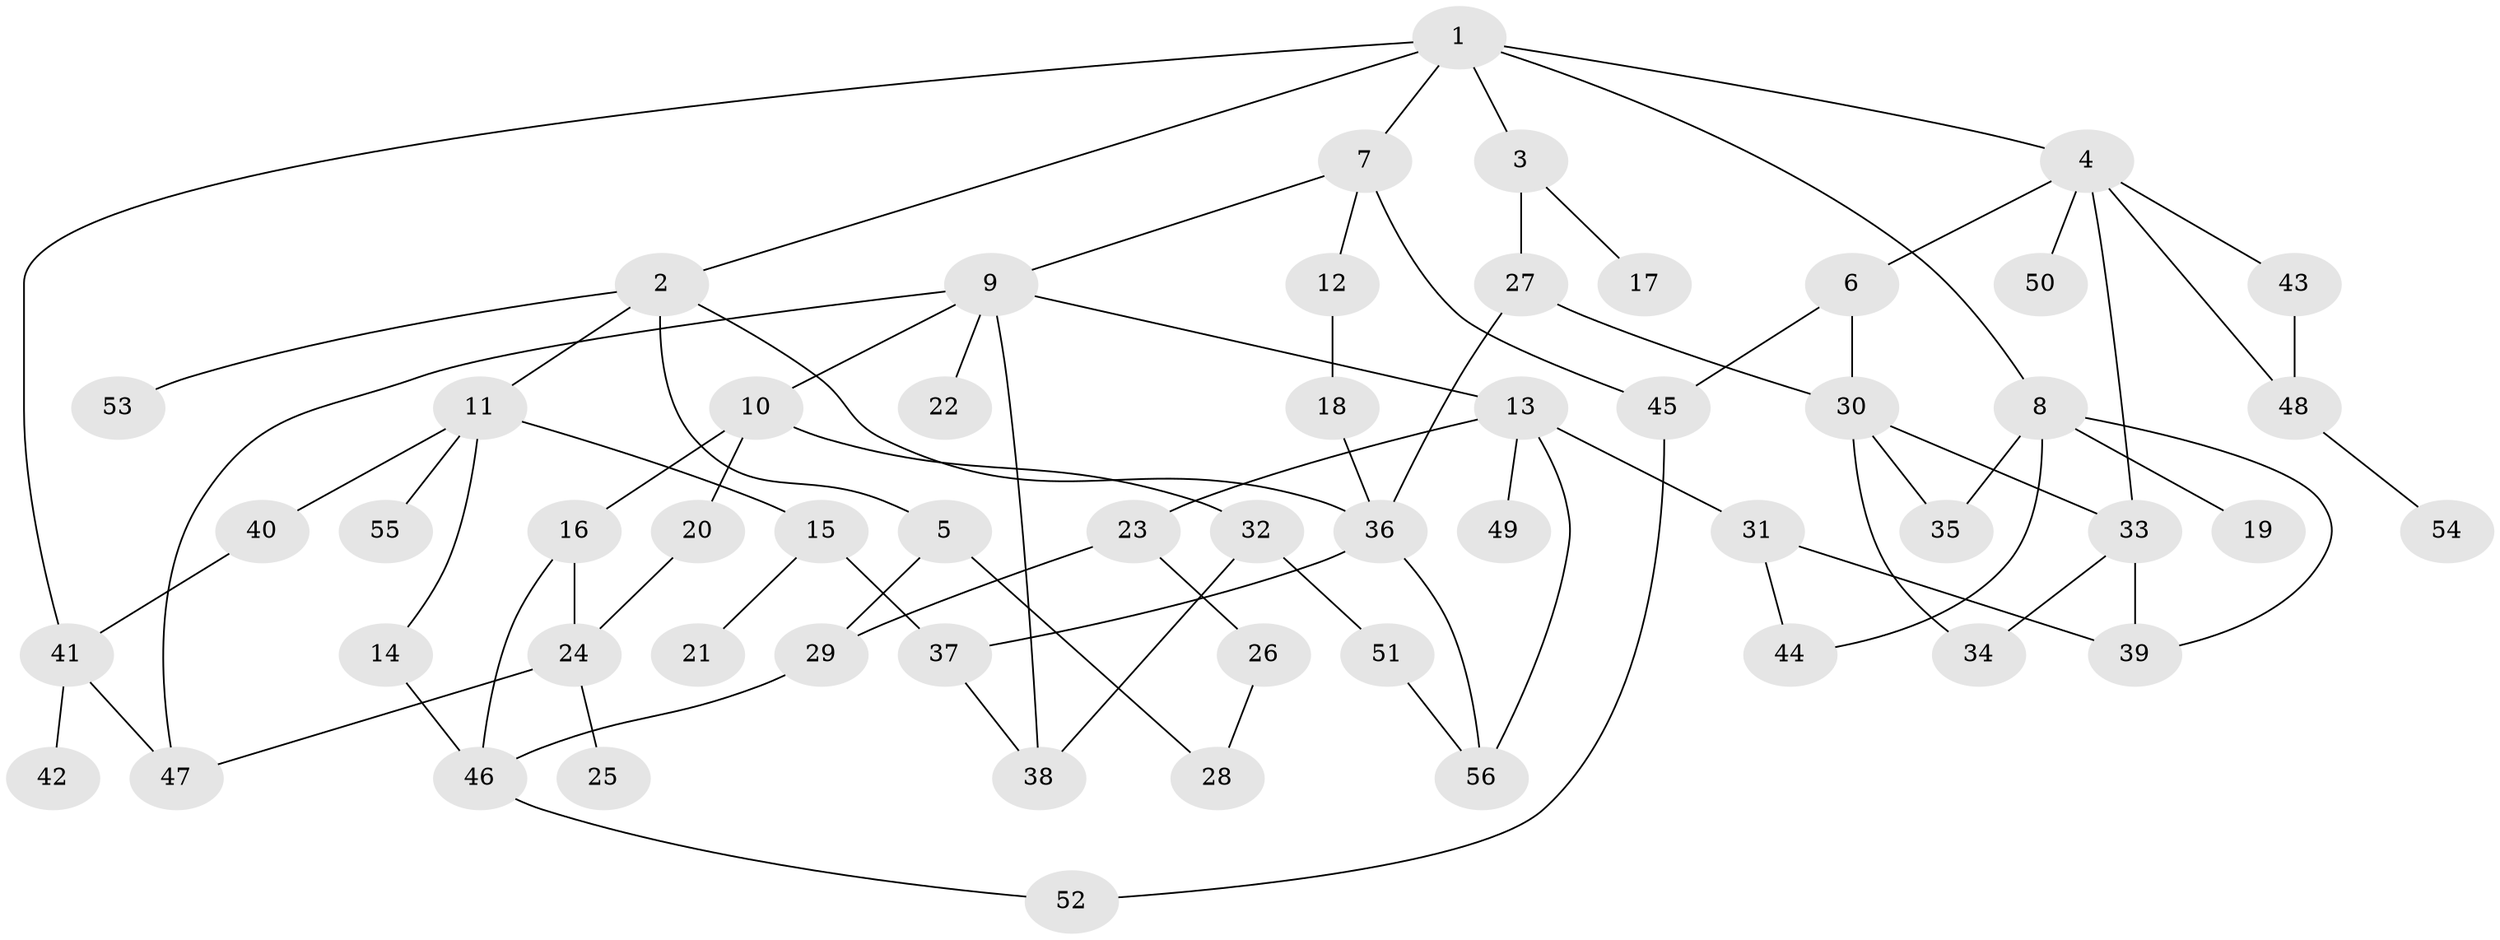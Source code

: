 // Generated by graph-tools (version 1.1) at 2025/25/03/09/25 03:25:28]
// undirected, 56 vertices, 80 edges
graph export_dot {
graph [start="1"]
  node [color=gray90,style=filled];
  1;
  2;
  3;
  4;
  5;
  6;
  7;
  8;
  9;
  10;
  11;
  12;
  13;
  14;
  15;
  16;
  17;
  18;
  19;
  20;
  21;
  22;
  23;
  24;
  25;
  26;
  27;
  28;
  29;
  30;
  31;
  32;
  33;
  34;
  35;
  36;
  37;
  38;
  39;
  40;
  41;
  42;
  43;
  44;
  45;
  46;
  47;
  48;
  49;
  50;
  51;
  52;
  53;
  54;
  55;
  56;
  1 -- 2;
  1 -- 3;
  1 -- 4;
  1 -- 7;
  1 -- 8;
  1 -- 41;
  2 -- 5;
  2 -- 11;
  2 -- 53;
  2 -- 36;
  3 -- 17;
  3 -- 27;
  4 -- 6;
  4 -- 43;
  4 -- 48;
  4 -- 50;
  4 -- 33;
  5 -- 29;
  5 -- 28;
  6 -- 30;
  6 -- 45;
  7 -- 9;
  7 -- 12;
  7 -- 45;
  8 -- 19;
  8 -- 35;
  8 -- 39;
  8 -- 44;
  9 -- 10;
  9 -- 13;
  9 -- 22;
  9 -- 47;
  9 -- 38;
  10 -- 16;
  10 -- 20;
  10 -- 32;
  11 -- 14;
  11 -- 15;
  11 -- 40;
  11 -- 55;
  12 -- 18;
  13 -- 23;
  13 -- 31;
  13 -- 49;
  13 -- 56;
  14 -- 46;
  15 -- 21;
  15 -- 37;
  16 -- 46;
  16 -- 24;
  18 -- 36;
  20 -- 24;
  23 -- 26;
  23 -- 29;
  24 -- 25;
  24 -- 47;
  26 -- 28;
  27 -- 36;
  27 -- 30;
  29 -- 46;
  30 -- 33;
  30 -- 34;
  30 -- 35;
  31 -- 39;
  31 -- 44;
  32 -- 38;
  32 -- 51;
  33 -- 34;
  33 -- 39;
  36 -- 37;
  36 -- 56;
  37 -- 38;
  40 -- 41;
  41 -- 42;
  41 -- 47;
  43 -- 48;
  45 -- 52;
  46 -- 52;
  48 -- 54;
  51 -- 56;
}

